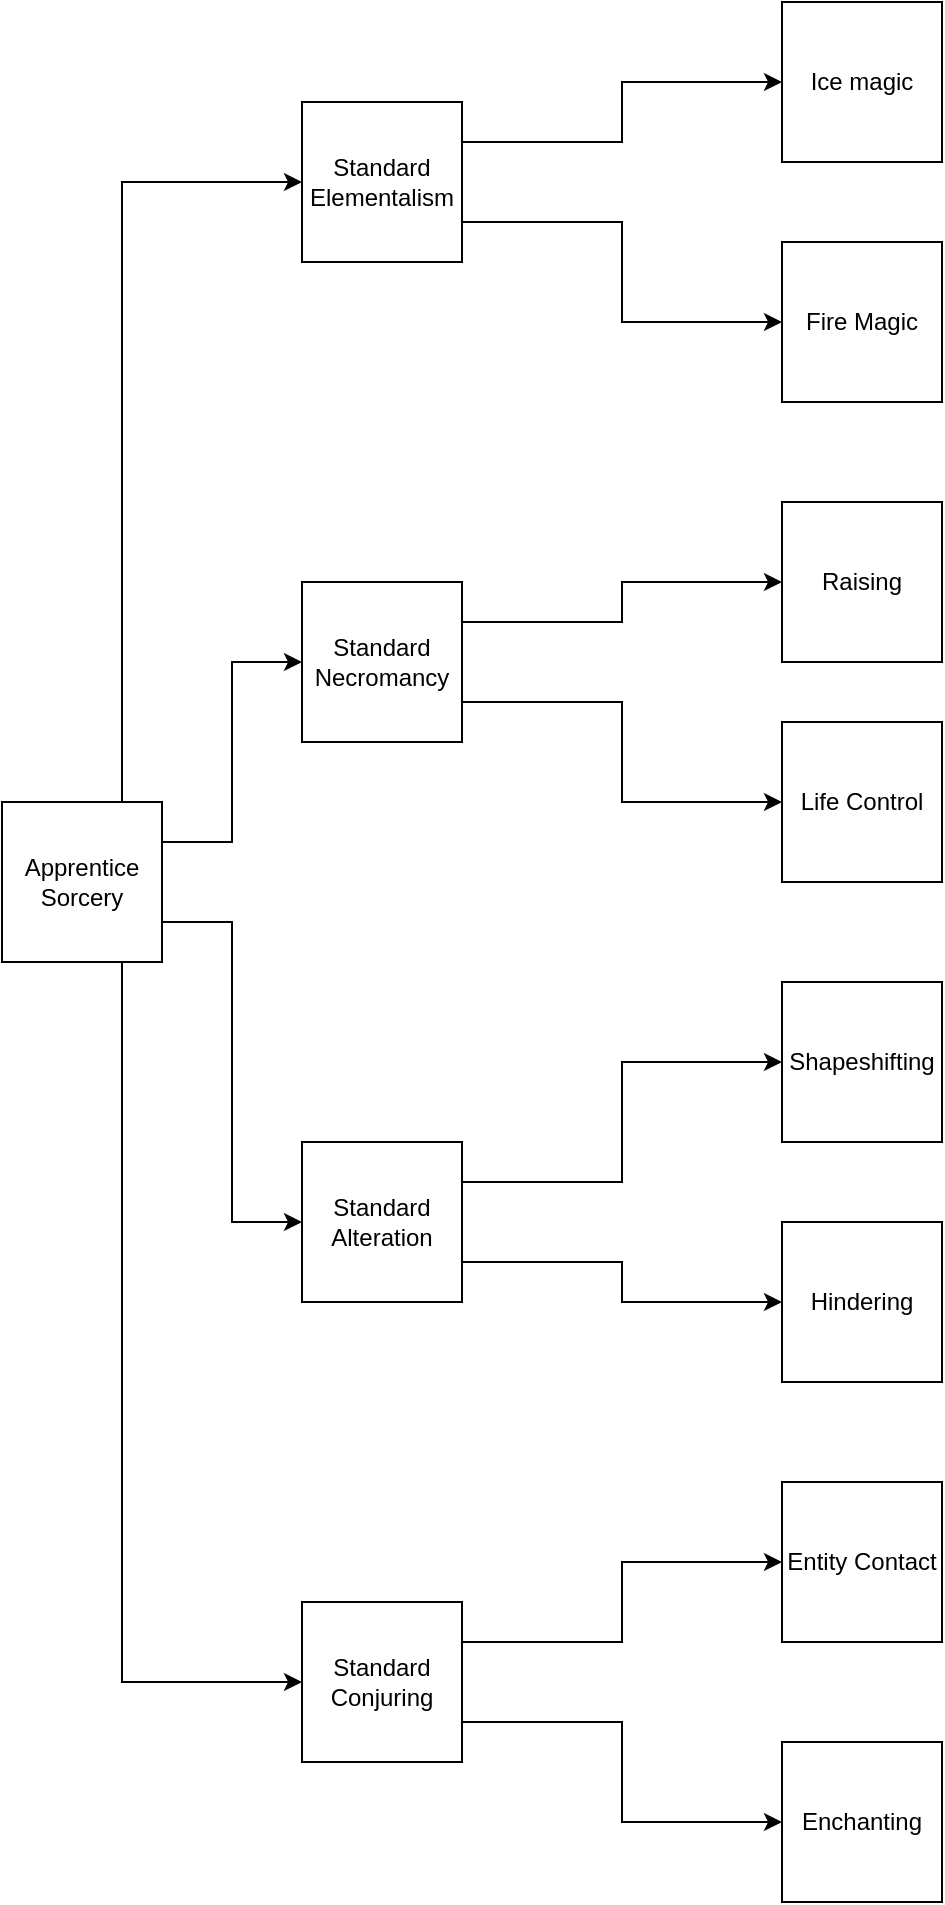<mxfile version="22.0.2" type="device">
  <diagram name="Page-1" id="hQd8lf_tidvk-xs-_JZE">
    <mxGraphModel dx="2058" dy="1188" grid="1" gridSize="10" guides="1" tooltips="1" connect="1" arrows="1" fold="1" page="1" pageScale="1" pageWidth="850" pageHeight="1100" math="0" shadow="0">
      <root>
        <mxCell id="0" />
        <mxCell id="1" parent="0" />
        <mxCell id="iADBnsqqqtycJU2IvZuR-16" style="edgeStyle=orthogonalEdgeStyle;rounded=0;orthogonalLoop=1;jettySize=auto;html=1;exitX=1;exitY=0.25;exitDx=0;exitDy=0;entryX=0;entryY=0.5;entryDx=0;entryDy=0;" edge="1" parent="1" source="iADBnsqqqtycJU2IvZuR-1" target="iADBnsqqqtycJU2IvZuR-3">
          <mxGeometry relative="1" as="geometry" />
        </mxCell>
        <mxCell id="iADBnsqqqtycJU2IvZuR-17" style="edgeStyle=orthogonalEdgeStyle;rounded=0;orthogonalLoop=1;jettySize=auto;html=1;exitX=0.75;exitY=0;exitDx=0;exitDy=0;entryX=0;entryY=0.5;entryDx=0;entryDy=0;" edge="1" parent="1" source="iADBnsqqqtycJU2IvZuR-1" target="iADBnsqqqtycJU2IvZuR-2">
          <mxGeometry relative="1" as="geometry" />
        </mxCell>
        <mxCell id="iADBnsqqqtycJU2IvZuR-18" style="edgeStyle=orthogonalEdgeStyle;rounded=0;orthogonalLoop=1;jettySize=auto;html=1;exitX=1;exitY=0.75;exitDx=0;exitDy=0;entryX=0;entryY=0.5;entryDx=0;entryDy=0;" edge="1" parent="1" source="iADBnsqqqtycJU2IvZuR-1" target="iADBnsqqqtycJU2IvZuR-4">
          <mxGeometry relative="1" as="geometry" />
        </mxCell>
        <mxCell id="iADBnsqqqtycJU2IvZuR-19" style="edgeStyle=orthogonalEdgeStyle;rounded=0;orthogonalLoop=1;jettySize=auto;html=1;exitX=0.75;exitY=1;exitDx=0;exitDy=0;entryX=0;entryY=0.5;entryDx=0;entryDy=0;" edge="1" parent="1" source="iADBnsqqqtycJU2IvZuR-1" target="iADBnsqqqtycJU2IvZuR-5">
          <mxGeometry relative="1" as="geometry" />
        </mxCell>
        <mxCell id="iADBnsqqqtycJU2IvZuR-1" value="Apprentice Sorcery" style="whiteSpace=wrap;html=1;aspect=fixed;" vertex="1" parent="1">
          <mxGeometry x="60" y="510" width="80" height="80" as="geometry" />
        </mxCell>
        <mxCell id="iADBnsqqqtycJU2IvZuR-14" style="edgeStyle=orthogonalEdgeStyle;rounded=0;orthogonalLoop=1;jettySize=auto;html=1;exitX=1;exitY=0.25;exitDx=0;exitDy=0;" edge="1" parent="1" source="iADBnsqqqtycJU2IvZuR-2" target="iADBnsqqqtycJU2IvZuR-7">
          <mxGeometry relative="1" as="geometry" />
        </mxCell>
        <mxCell id="iADBnsqqqtycJU2IvZuR-15" style="edgeStyle=orthogonalEdgeStyle;rounded=0;orthogonalLoop=1;jettySize=auto;html=1;exitX=1;exitY=0.75;exitDx=0;exitDy=0;" edge="1" parent="1" source="iADBnsqqqtycJU2IvZuR-2" target="iADBnsqqqtycJU2IvZuR-6">
          <mxGeometry relative="1" as="geometry" />
        </mxCell>
        <mxCell id="iADBnsqqqtycJU2IvZuR-2" value="Standard Elementalism" style="whiteSpace=wrap;html=1;aspect=fixed;" vertex="1" parent="1">
          <mxGeometry x="210" y="160" width="80" height="80" as="geometry" />
        </mxCell>
        <mxCell id="iADBnsqqqtycJU2IvZuR-12" style="edgeStyle=orthogonalEdgeStyle;rounded=0;orthogonalLoop=1;jettySize=auto;html=1;exitX=1;exitY=0.75;exitDx=0;exitDy=0;" edge="1" parent="1" source="iADBnsqqqtycJU2IvZuR-3" target="iADBnsqqqtycJU2IvZuR-9">
          <mxGeometry relative="1" as="geometry" />
        </mxCell>
        <mxCell id="iADBnsqqqtycJU2IvZuR-13" style="edgeStyle=orthogonalEdgeStyle;rounded=0;orthogonalLoop=1;jettySize=auto;html=1;exitX=1;exitY=0.25;exitDx=0;exitDy=0;" edge="1" parent="1" source="iADBnsqqqtycJU2IvZuR-3" target="iADBnsqqqtycJU2IvZuR-8">
          <mxGeometry relative="1" as="geometry" />
        </mxCell>
        <mxCell id="iADBnsqqqtycJU2IvZuR-3" value="Standard Necromancy" style="whiteSpace=wrap;html=1;aspect=fixed;" vertex="1" parent="1">
          <mxGeometry x="210" y="400" width="80" height="80" as="geometry" />
        </mxCell>
        <mxCell id="iADBnsqqqtycJU2IvZuR-21" style="edgeStyle=orthogonalEdgeStyle;rounded=0;orthogonalLoop=1;jettySize=auto;html=1;exitX=1;exitY=0.25;exitDx=0;exitDy=0;" edge="1" parent="1" source="iADBnsqqqtycJU2IvZuR-4" target="iADBnsqqqtycJU2IvZuR-11">
          <mxGeometry relative="1" as="geometry" />
        </mxCell>
        <mxCell id="iADBnsqqqtycJU2IvZuR-27" style="edgeStyle=orthogonalEdgeStyle;rounded=0;orthogonalLoop=1;jettySize=auto;html=1;exitX=1;exitY=0.75;exitDx=0;exitDy=0;entryX=0;entryY=0.5;entryDx=0;entryDy=0;" edge="1" parent="1" source="iADBnsqqqtycJU2IvZuR-4" target="iADBnsqqqtycJU2IvZuR-23">
          <mxGeometry relative="1" as="geometry" />
        </mxCell>
        <mxCell id="iADBnsqqqtycJU2IvZuR-4" value="Standard Alteration" style="whiteSpace=wrap;html=1;aspect=fixed;" vertex="1" parent="1">
          <mxGeometry x="210" y="680" width="80" height="80" as="geometry" />
        </mxCell>
        <mxCell id="iADBnsqqqtycJU2IvZuR-25" style="edgeStyle=orthogonalEdgeStyle;rounded=0;orthogonalLoop=1;jettySize=auto;html=1;exitX=1;exitY=0.75;exitDx=0;exitDy=0;entryX=0;entryY=0.5;entryDx=0;entryDy=0;" edge="1" parent="1" source="iADBnsqqqtycJU2IvZuR-5" target="iADBnsqqqtycJU2IvZuR-24">
          <mxGeometry relative="1" as="geometry" />
        </mxCell>
        <mxCell id="iADBnsqqqtycJU2IvZuR-26" style="edgeStyle=orthogonalEdgeStyle;rounded=0;orthogonalLoop=1;jettySize=auto;html=1;exitX=1;exitY=0.25;exitDx=0;exitDy=0;" edge="1" parent="1" source="iADBnsqqqtycJU2IvZuR-5" target="iADBnsqqqtycJU2IvZuR-20">
          <mxGeometry relative="1" as="geometry" />
        </mxCell>
        <mxCell id="iADBnsqqqtycJU2IvZuR-5" value="Standard Conjuring" style="whiteSpace=wrap;html=1;aspect=fixed;" vertex="1" parent="1">
          <mxGeometry x="210" y="910" width="80" height="80" as="geometry" />
        </mxCell>
        <mxCell id="iADBnsqqqtycJU2IvZuR-6" value="Fire Magic" style="whiteSpace=wrap;html=1;aspect=fixed;" vertex="1" parent="1">
          <mxGeometry x="450" y="230" width="80" height="80" as="geometry" />
        </mxCell>
        <mxCell id="iADBnsqqqtycJU2IvZuR-7" value="Ice magic" style="whiteSpace=wrap;html=1;aspect=fixed;" vertex="1" parent="1">
          <mxGeometry x="450" y="110" width="80" height="80" as="geometry" />
        </mxCell>
        <mxCell id="iADBnsqqqtycJU2IvZuR-8" value="Raising" style="whiteSpace=wrap;html=1;aspect=fixed;" vertex="1" parent="1">
          <mxGeometry x="450" y="360" width="80" height="80" as="geometry" />
        </mxCell>
        <mxCell id="iADBnsqqqtycJU2IvZuR-9" value="Life Control" style="whiteSpace=wrap;html=1;aspect=fixed;" vertex="1" parent="1">
          <mxGeometry x="450" y="470" width="80" height="80" as="geometry" />
        </mxCell>
        <mxCell id="iADBnsqqqtycJU2IvZuR-11" value="Shapeshifting" style="whiteSpace=wrap;html=1;aspect=fixed;" vertex="1" parent="1">
          <mxGeometry x="450" y="600" width="80" height="80" as="geometry" />
        </mxCell>
        <mxCell id="iADBnsqqqtycJU2IvZuR-20" value="Entity Contact" style="whiteSpace=wrap;html=1;aspect=fixed;" vertex="1" parent="1">
          <mxGeometry x="450" y="850" width="80" height="80" as="geometry" />
        </mxCell>
        <mxCell id="iADBnsqqqtycJU2IvZuR-23" value="Hindering" style="whiteSpace=wrap;html=1;aspect=fixed;" vertex="1" parent="1">
          <mxGeometry x="450" y="720" width="80" height="80" as="geometry" />
        </mxCell>
        <mxCell id="iADBnsqqqtycJU2IvZuR-24" value="Enchanting" style="whiteSpace=wrap;html=1;aspect=fixed;" vertex="1" parent="1">
          <mxGeometry x="450" y="980" width="80" height="80" as="geometry" />
        </mxCell>
      </root>
    </mxGraphModel>
  </diagram>
</mxfile>
